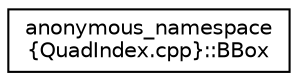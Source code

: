 digraph "Graphical Class Hierarchy"
{
  edge [fontname="Helvetica",fontsize="10",labelfontname="Helvetica",labelfontsize="10"];
  node [fontname="Helvetica",fontsize="10",shape=record];
  rankdir="LR";
  Node1 [label="anonymous_namespace\l\{QuadIndex.cpp\}::BBox",height=0.2,width=0.4,color="black", fillcolor="white", style="filled",URL="$structanonymous__namespace_02QuadIndex_8cpp_03_1_1BBox.html"];
}
